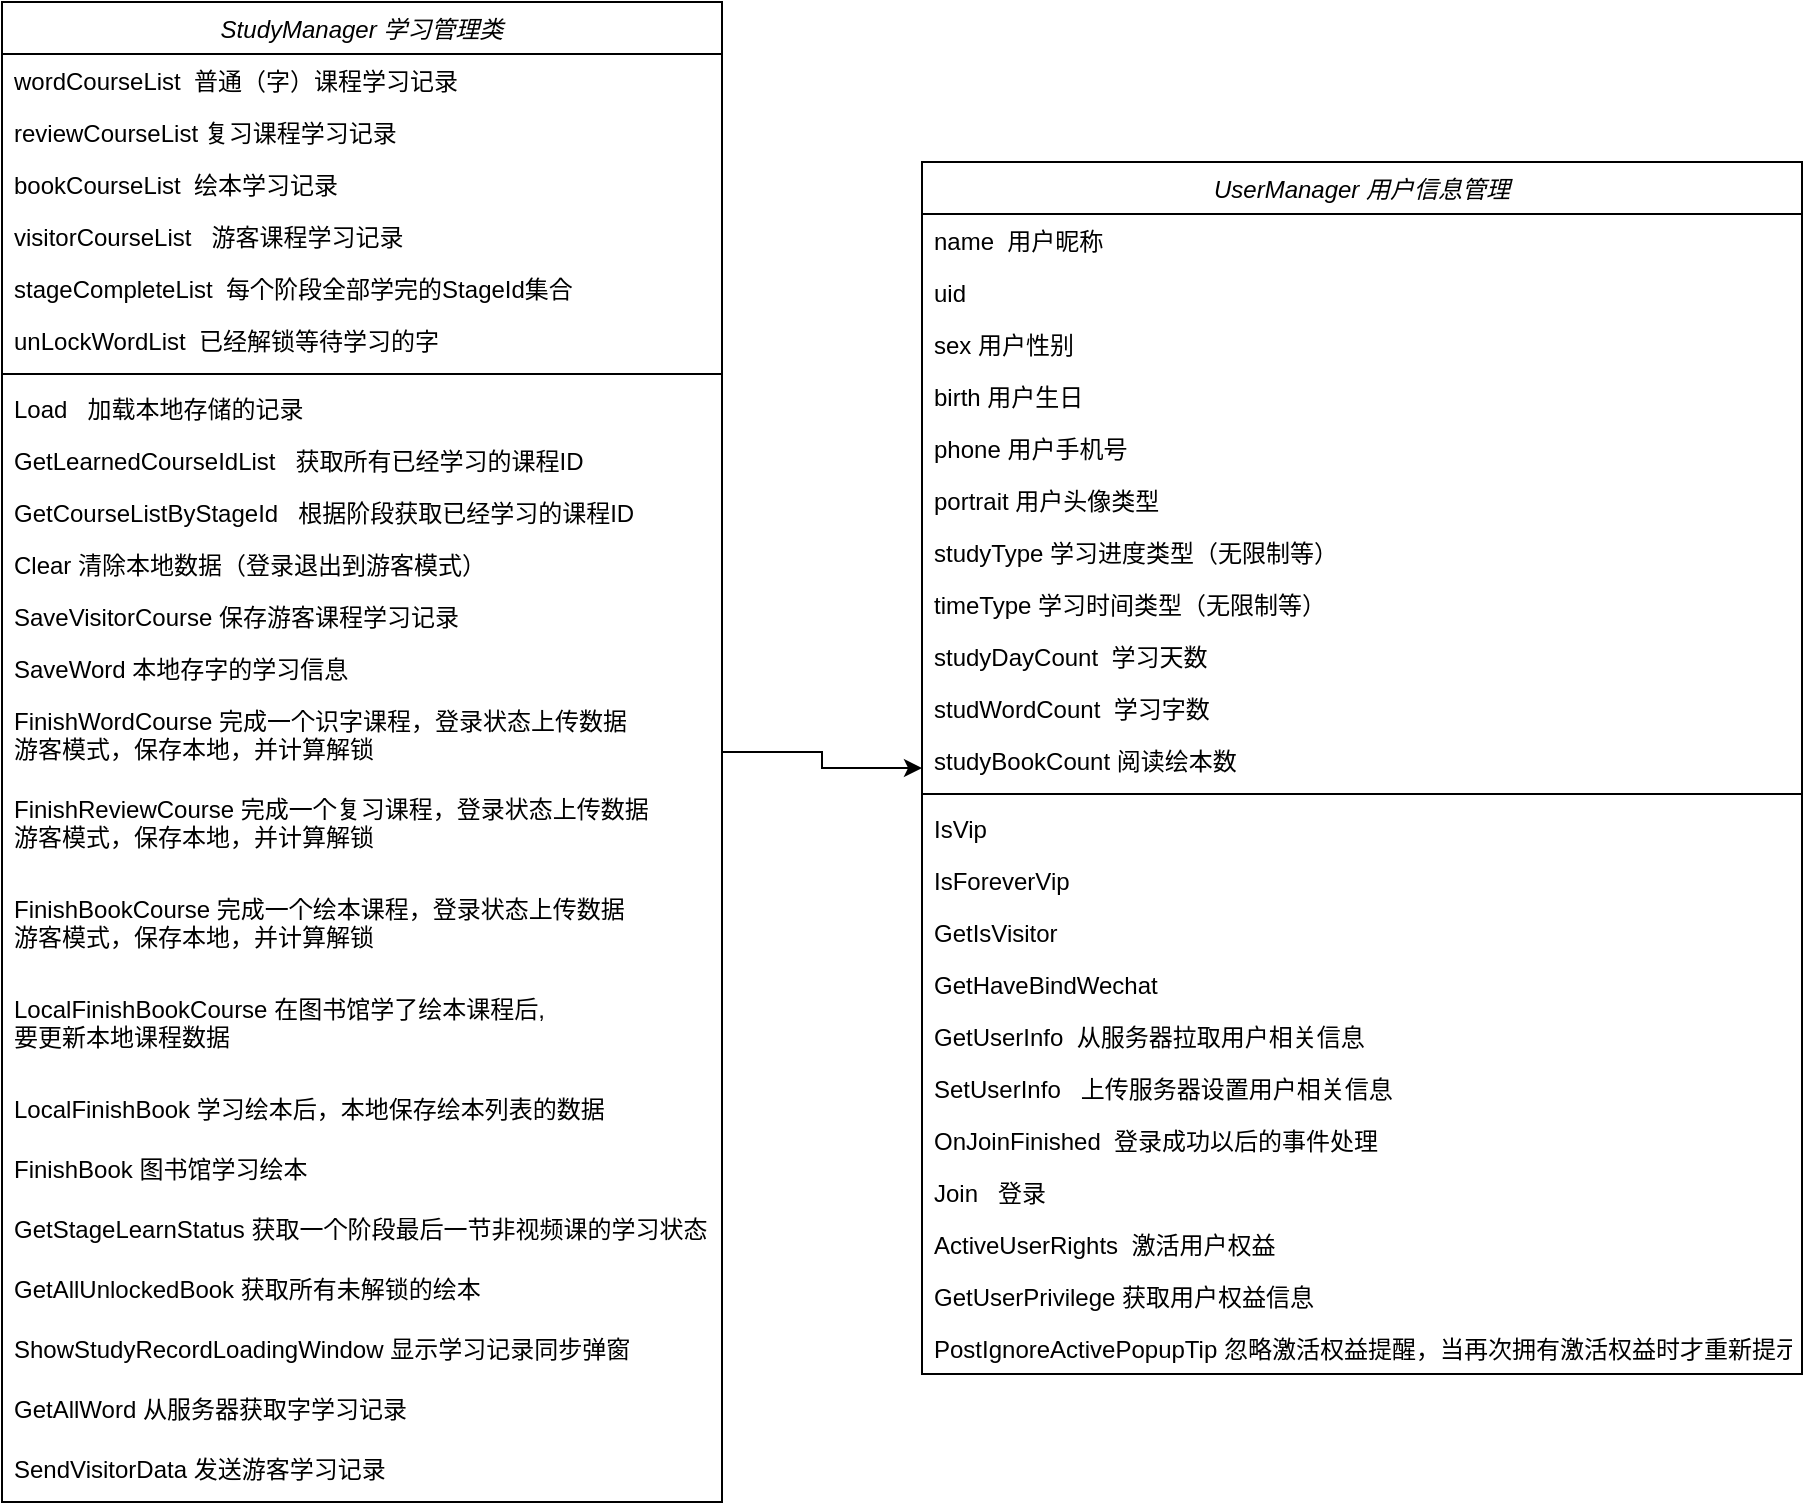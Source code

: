 <mxfile version="20.5.1" type="github">
  <diagram id="C5RBs43oDa-KdzZeNtuy" name="Page-1">
    <mxGraphModel dx="1044" dy="625" grid="1" gridSize="10" guides="1" tooltips="1" connect="1" arrows="1" fold="1" page="1" pageScale="1" pageWidth="827" pageHeight="1169" math="0" shadow="0">
      <root>
        <mxCell id="WIyWlLk6GJQsqaUBKTNV-0" />
        <mxCell id="WIyWlLk6GJQsqaUBKTNV-1" parent="WIyWlLk6GJQsqaUBKTNV-0" />
        <mxCell id="AacFh0MCW6tZDm3H_jUm-80" value="" style="edgeStyle=orthogonalEdgeStyle;rounded=0;orthogonalLoop=1;jettySize=auto;html=1;" edge="1" parent="WIyWlLk6GJQsqaUBKTNV-1" source="zkfFHV4jXpPFQw0GAbJ--0" target="AacFh0MCW6tZDm3H_jUm-55">
          <mxGeometry relative="1" as="geometry" />
        </mxCell>
        <mxCell id="zkfFHV4jXpPFQw0GAbJ--0" value="StudyManager 学习管理类" style="swimlane;fontStyle=2;align=center;verticalAlign=top;childLayout=stackLayout;horizontal=1;startSize=26;horizontalStack=0;resizeParent=1;resizeLast=0;collapsible=1;marginBottom=0;rounded=0;shadow=0;strokeWidth=1;" parent="WIyWlLk6GJQsqaUBKTNV-1" vertex="1">
          <mxGeometry x="220" y="120" width="360" height="750" as="geometry">
            <mxRectangle x="230" y="140" width="160" height="26" as="alternateBounds" />
          </mxGeometry>
        </mxCell>
        <mxCell id="zkfFHV4jXpPFQw0GAbJ--1" value="wordCourseList  普通（字）课程学习记录  " style="text;align=left;verticalAlign=top;spacingLeft=4;spacingRight=4;overflow=hidden;rotatable=0;points=[[0,0.5],[1,0.5]];portConstraint=eastwest;" parent="zkfFHV4jXpPFQw0GAbJ--0" vertex="1">
          <mxGeometry y="26" width="360" height="26" as="geometry" />
        </mxCell>
        <mxCell id="zkfFHV4jXpPFQw0GAbJ--2" value="reviewCourseList 复习课程学习记录" style="text;align=left;verticalAlign=top;spacingLeft=4;spacingRight=4;overflow=hidden;rotatable=0;points=[[0,0.5],[1,0.5]];portConstraint=eastwest;rounded=0;shadow=0;html=0;" parent="zkfFHV4jXpPFQw0GAbJ--0" vertex="1">
          <mxGeometry y="52" width="360" height="26" as="geometry" />
        </mxCell>
        <mxCell id="zkfFHV4jXpPFQw0GAbJ--3" value="bookCourseList  绘本学习记录" style="text;align=left;verticalAlign=top;spacingLeft=4;spacingRight=4;overflow=hidden;rotatable=0;points=[[0,0.5],[1,0.5]];portConstraint=eastwest;rounded=0;shadow=0;html=0;" parent="zkfFHV4jXpPFQw0GAbJ--0" vertex="1">
          <mxGeometry y="78" width="360" height="26" as="geometry" />
        </mxCell>
        <mxCell id="AacFh0MCW6tZDm3H_jUm-0" value="visitorCourseList   游客课程学习记录" style="text;align=left;verticalAlign=top;spacingLeft=4;spacingRight=4;overflow=hidden;rotatable=0;points=[[0,0.5],[1,0.5]];portConstraint=eastwest;rounded=0;shadow=0;html=0;" vertex="1" parent="zkfFHV4jXpPFQw0GAbJ--0">
          <mxGeometry y="104" width="360" height="26" as="geometry" />
        </mxCell>
        <mxCell id="AacFh0MCW6tZDm3H_jUm-1" value="stageCompleteList  每个阶段全部学完的StageId集合" style="text;align=left;verticalAlign=top;spacingLeft=4;spacingRight=4;overflow=hidden;rotatable=0;points=[[0,0.5],[1,0.5]];portConstraint=eastwest;rounded=0;shadow=0;html=0;" vertex="1" parent="zkfFHV4jXpPFQw0GAbJ--0">
          <mxGeometry y="130" width="360" height="26" as="geometry" />
        </mxCell>
        <mxCell id="AacFh0MCW6tZDm3H_jUm-2" value="unLockWordList  已经解锁等待学习的字" style="text;align=left;verticalAlign=top;spacingLeft=4;spacingRight=4;overflow=hidden;rotatable=0;points=[[0,0.5],[1,0.5]];portConstraint=eastwest;rounded=0;shadow=0;html=0;" vertex="1" parent="zkfFHV4jXpPFQw0GAbJ--0">
          <mxGeometry y="156" width="360" height="26" as="geometry" />
        </mxCell>
        <mxCell id="zkfFHV4jXpPFQw0GAbJ--4" value="" style="line;html=1;strokeWidth=1;align=left;verticalAlign=middle;spacingTop=-1;spacingLeft=3;spacingRight=3;rotatable=0;labelPosition=right;points=[];portConstraint=eastwest;" parent="zkfFHV4jXpPFQw0GAbJ--0" vertex="1">
          <mxGeometry y="182" width="360" height="8" as="geometry" />
        </mxCell>
        <mxCell id="zkfFHV4jXpPFQw0GAbJ--5" value="Load   加载本地存储的记录" style="text;align=left;verticalAlign=top;spacingLeft=4;spacingRight=4;overflow=hidden;rotatable=0;points=[[0,0.5],[1,0.5]];portConstraint=eastwest;" parent="zkfFHV4jXpPFQw0GAbJ--0" vertex="1">
          <mxGeometry y="190" width="360" height="26" as="geometry" />
        </mxCell>
        <mxCell id="AacFh0MCW6tZDm3H_jUm-3" value="GetLearnedCourseIdList   获取所有已经学习的课程ID" style="text;align=left;verticalAlign=top;spacingLeft=4;spacingRight=4;overflow=hidden;rotatable=0;points=[[0,0.5],[1,0.5]];portConstraint=eastwest;" vertex="1" parent="zkfFHV4jXpPFQw0GAbJ--0">
          <mxGeometry y="216" width="360" height="26" as="geometry" />
        </mxCell>
        <mxCell id="AacFh0MCW6tZDm3H_jUm-4" value="GetCourseListByStageId   根据阶段获取已经学习的课程ID" style="text;align=left;verticalAlign=top;spacingLeft=4;spacingRight=4;overflow=hidden;rotatable=0;points=[[0,0.5],[1,0.5]];portConstraint=eastwest;" vertex="1" parent="zkfFHV4jXpPFQw0GAbJ--0">
          <mxGeometry y="242" width="360" height="26" as="geometry" />
        </mxCell>
        <mxCell id="AacFh0MCW6tZDm3H_jUm-5" value="Clear 清除本地数据（登录退出到游客模式）" style="text;align=left;verticalAlign=top;spacingLeft=4;spacingRight=4;overflow=hidden;rotatable=0;points=[[0,0.5],[1,0.5]];portConstraint=eastwest;" vertex="1" parent="zkfFHV4jXpPFQw0GAbJ--0">
          <mxGeometry y="268" width="360" height="26" as="geometry" />
        </mxCell>
        <mxCell id="AacFh0MCW6tZDm3H_jUm-6" value="SaveVisitorCourse 保存游客课程学习记录" style="text;align=left;verticalAlign=top;spacingLeft=4;spacingRight=4;overflow=hidden;rotatable=0;points=[[0,0.5],[1,0.5]];portConstraint=eastwest;" vertex="1" parent="zkfFHV4jXpPFQw0GAbJ--0">
          <mxGeometry y="294" width="360" height="26" as="geometry" />
        </mxCell>
        <mxCell id="AacFh0MCW6tZDm3H_jUm-7" value="SaveWord 本地存字的学习信息" style="text;align=left;verticalAlign=top;spacingLeft=4;spacingRight=4;overflow=hidden;rotatable=0;points=[[0,0.5],[1,0.5]];portConstraint=eastwest;" vertex="1" parent="zkfFHV4jXpPFQw0GAbJ--0">
          <mxGeometry y="320" width="360" height="26" as="geometry" />
        </mxCell>
        <mxCell id="AacFh0MCW6tZDm3H_jUm-8" value="FinishWordCourse 完成一个识字课程，登录状态上传数据&#xa;游客模式，保存本地，并计算解锁&#xa;" style="text;align=left;verticalAlign=top;spacingLeft=4;spacingRight=4;overflow=hidden;rotatable=0;points=[[0,0.5],[1,0.5]];portConstraint=eastwest;" vertex="1" parent="zkfFHV4jXpPFQw0GAbJ--0">
          <mxGeometry y="346" width="360" height="44" as="geometry" />
        </mxCell>
        <mxCell id="AacFh0MCW6tZDm3H_jUm-10" value="FinishReviewCourse 完成一个复习课程，登录状态上传数据&#xa;游客模式，保存本地，并计算解锁&#xa;" style="text;align=left;verticalAlign=top;spacingLeft=4;spacingRight=4;overflow=hidden;rotatable=0;points=[[0,0.5],[1,0.5]];portConstraint=eastwest;" vertex="1" parent="zkfFHV4jXpPFQw0GAbJ--0">
          <mxGeometry y="390" width="360" height="50" as="geometry" />
        </mxCell>
        <mxCell id="AacFh0MCW6tZDm3H_jUm-12" value="FinishBookCourse 完成一个绘本课程，登录状态上传数据&#xa;游客模式，保存本地，并计算解锁&#xa;" style="text;align=left;verticalAlign=top;spacingLeft=4;spacingRight=4;overflow=hidden;rotatable=0;points=[[0,0.5],[1,0.5]];portConstraint=eastwest;" vertex="1" parent="zkfFHV4jXpPFQw0GAbJ--0">
          <mxGeometry y="440" width="360" height="50" as="geometry" />
        </mxCell>
        <mxCell id="AacFh0MCW6tZDm3H_jUm-9" value="LocalFinishBookCourse 在图书馆学了绘本课程后,&#xa;要更新本地课程数据&#xa;&#xa;" style="text;align=left;verticalAlign=top;spacingLeft=4;spacingRight=4;overflow=hidden;rotatable=0;points=[[0,0.5],[1,0.5]];portConstraint=eastwest;" vertex="1" parent="zkfFHV4jXpPFQw0GAbJ--0">
          <mxGeometry y="490" width="360" height="50" as="geometry" />
        </mxCell>
        <mxCell id="AacFh0MCW6tZDm3H_jUm-13" value="LocalFinishBook 学习绘本后，本地保存绘本列表的数据&#xa;&#xa;" style="text;align=left;verticalAlign=top;spacingLeft=4;spacingRight=4;overflow=hidden;rotatable=0;points=[[0,0.5],[1,0.5]];portConstraint=eastwest;" vertex="1" parent="zkfFHV4jXpPFQw0GAbJ--0">
          <mxGeometry y="540" width="360" height="30" as="geometry" />
        </mxCell>
        <mxCell id="AacFh0MCW6tZDm3H_jUm-14" value="FinishBook 图书馆学习绘本" style="text;align=left;verticalAlign=top;spacingLeft=4;spacingRight=4;overflow=hidden;rotatable=0;points=[[0,0.5],[1,0.5]];portConstraint=eastwest;" vertex="1" parent="zkfFHV4jXpPFQw0GAbJ--0">
          <mxGeometry y="570" width="360" height="30" as="geometry" />
        </mxCell>
        <mxCell id="AacFh0MCW6tZDm3H_jUm-15" value="GetStageLearnStatus 获取一个阶段最后一节非视频课的学习状态 " style="text;align=left;verticalAlign=top;spacingLeft=4;spacingRight=4;overflow=hidden;rotatable=0;points=[[0,0.5],[1,0.5]];portConstraint=eastwest;" vertex="1" parent="zkfFHV4jXpPFQw0GAbJ--0">
          <mxGeometry y="600" width="360" height="30" as="geometry" />
        </mxCell>
        <mxCell id="AacFh0MCW6tZDm3H_jUm-16" value="GetAllUnlockedBook 获取所有未解锁的绘本&#xa; " style="text;align=left;verticalAlign=top;spacingLeft=4;spacingRight=4;overflow=hidden;rotatable=0;points=[[0,0.5],[1,0.5]];portConstraint=eastwest;" vertex="1" parent="zkfFHV4jXpPFQw0GAbJ--0">
          <mxGeometry y="630" width="360" height="30" as="geometry" />
        </mxCell>
        <mxCell id="AacFh0MCW6tZDm3H_jUm-17" value="ShowStudyRecordLoadingWindow 显示学习记录同步弹窗&#xa;" style="text;align=left;verticalAlign=top;spacingLeft=4;spacingRight=4;overflow=hidden;rotatable=0;points=[[0,0.5],[1,0.5]];portConstraint=eastwest;" vertex="1" parent="zkfFHV4jXpPFQw0GAbJ--0">
          <mxGeometry y="660" width="360" height="30" as="geometry" />
        </mxCell>
        <mxCell id="AacFh0MCW6tZDm3H_jUm-18" value="GetAllWord 从服务器获取字学习记录" style="text;align=left;verticalAlign=top;spacingLeft=4;spacingRight=4;overflow=hidden;rotatable=0;points=[[0,0.5],[1,0.5]];portConstraint=eastwest;" vertex="1" parent="zkfFHV4jXpPFQw0GAbJ--0">
          <mxGeometry y="690" width="360" height="30" as="geometry" />
        </mxCell>
        <mxCell id="AacFh0MCW6tZDm3H_jUm-19" value="SendVisitorData 发送游客学习记录" style="text;align=left;verticalAlign=top;spacingLeft=4;spacingRight=4;overflow=hidden;rotatable=0;points=[[0,0.5],[1,0.5]];portConstraint=eastwest;" vertex="1" parent="zkfFHV4jXpPFQw0GAbJ--0">
          <mxGeometry y="720" width="360" height="30" as="geometry" />
        </mxCell>
        <mxCell id="AacFh0MCW6tZDm3H_jUm-55" value="UserManager 用户信息管理" style="swimlane;fontStyle=2;align=center;verticalAlign=top;childLayout=stackLayout;horizontal=1;startSize=26;horizontalStack=0;resizeParent=1;resizeLast=0;collapsible=1;marginBottom=0;rounded=0;shadow=0;strokeWidth=1;" vertex="1" parent="WIyWlLk6GJQsqaUBKTNV-1">
          <mxGeometry x="680" y="200" width="440" height="606" as="geometry">
            <mxRectangle x="230" y="140" width="160" height="26" as="alternateBounds" />
          </mxGeometry>
        </mxCell>
        <mxCell id="AacFh0MCW6tZDm3H_jUm-56" value="name  用户昵称&#xa;" style="text;align=left;verticalAlign=top;spacingLeft=4;spacingRight=4;overflow=hidden;rotatable=0;points=[[0,0.5],[1,0.5]];portConstraint=eastwest;" vertex="1" parent="AacFh0MCW6tZDm3H_jUm-55">
          <mxGeometry y="26" width="440" height="26" as="geometry" />
        </mxCell>
        <mxCell id="AacFh0MCW6tZDm3H_jUm-84" value="uid&#xa;" style="text;align=left;verticalAlign=top;spacingLeft=4;spacingRight=4;overflow=hidden;rotatable=0;points=[[0,0.5],[1,0.5]];portConstraint=eastwest;" vertex="1" parent="AacFh0MCW6tZDm3H_jUm-55">
          <mxGeometry y="52" width="440" height="26" as="geometry" />
        </mxCell>
        <mxCell id="AacFh0MCW6tZDm3H_jUm-85" value="sex 用户性别" style="text;align=left;verticalAlign=top;spacingLeft=4;spacingRight=4;overflow=hidden;rotatable=0;points=[[0,0.5],[1,0.5]];portConstraint=eastwest;" vertex="1" parent="AacFh0MCW6tZDm3H_jUm-55">
          <mxGeometry y="78" width="440" height="26" as="geometry" />
        </mxCell>
        <mxCell id="AacFh0MCW6tZDm3H_jUm-87" value="birth 用户生日" style="text;align=left;verticalAlign=top;spacingLeft=4;spacingRight=4;overflow=hidden;rotatable=0;points=[[0,0.5],[1,0.5]];portConstraint=eastwest;" vertex="1" parent="AacFh0MCW6tZDm3H_jUm-55">
          <mxGeometry y="104" width="440" height="26" as="geometry" />
        </mxCell>
        <mxCell id="AacFh0MCW6tZDm3H_jUm-88" value="phone 用户手机号&#xa;" style="text;align=left;verticalAlign=top;spacingLeft=4;spacingRight=4;overflow=hidden;rotatable=0;points=[[0,0.5],[1,0.5]];portConstraint=eastwest;" vertex="1" parent="AacFh0MCW6tZDm3H_jUm-55">
          <mxGeometry y="130" width="440" height="26" as="geometry" />
        </mxCell>
        <mxCell id="AacFh0MCW6tZDm3H_jUm-89" value="portrait 用户头像类型" style="text;align=left;verticalAlign=top;spacingLeft=4;spacingRight=4;overflow=hidden;rotatable=0;points=[[0,0.5],[1,0.5]];portConstraint=eastwest;" vertex="1" parent="AacFh0MCW6tZDm3H_jUm-55">
          <mxGeometry y="156" width="440" height="26" as="geometry" />
        </mxCell>
        <mxCell id="AacFh0MCW6tZDm3H_jUm-90" value="studyType 学习进度类型（无限制等）" style="text;align=left;verticalAlign=top;spacingLeft=4;spacingRight=4;overflow=hidden;rotatable=0;points=[[0,0.5],[1,0.5]];portConstraint=eastwest;" vertex="1" parent="AacFh0MCW6tZDm3H_jUm-55">
          <mxGeometry y="182" width="440" height="26" as="geometry" />
        </mxCell>
        <mxCell id="AacFh0MCW6tZDm3H_jUm-91" value="timeType 学习时间类型（无限制等）" style="text;align=left;verticalAlign=top;spacingLeft=4;spacingRight=4;overflow=hidden;rotatable=0;points=[[0,0.5],[1,0.5]];portConstraint=eastwest;" vertex="1" parent="AacFh0MCW6tZDm3H_jUm-55">
          <mxGeometry y="208" width="440" height="26" as="geometry" />
        </mxCell>
        <mxCell id="AacFh0MCW6tZDm3H_jUm-92" value="studyDayCount  学习天数&#xa;" style="text;align=left;verticalAlign=top;spacingLeft=4;spacingRight=4;overflow=hidden;rotatable=0;points=[[0,0.5],[1,0.5]];portConstraint=eastwest;" vertex="1" parent="AacFh0MCW6tZDm3H_jUm-55">
          <mxGeometry y="234" width="440" height="26" as="geometry" />
        </mxCell>
        <mxCell id="AacFh0MCW6tZDm3H_jUm-94" value="studWordCount  学习字数&#xa;" style="text;align=left;verticalAlign=top;spacingLeft=4;spacingRight=4;overflow=hidden;rotatable=0;points=[[0,0.5],[1,0.5]];portConstraint=eastwest;" vertex="1" parent="AacFh0MCW6tZDm3H_jUm-55">
          <mxGeometry y="260" width="440" height="26" as="geometry" />
        </mxCell>
        <mxCell id="AacFh0MCW6tZDm3H_jUm-95" value="studyBookCount 阅读绘本数&#xa;" style="text;align=left;verticalAlign=top;spacingLeft=4;spacingRight=4;overflow=hidden;rotatable=0;points=[[0,0.5],[1,0.5]];portConstraint=eastwest;" vertex="1" parent="AacFh0MCW6tZDm3H_jUm-55">
          <mxGeometry y="286" width="440" height="26" as="geometry" />
        </mxCell>
        <mxCell id="AacFh0MCW6tZDm3H_jUm-62" value="" style="line;html=1;strokeWidth=1;align=left;verticalAlign=middle;spacingTop=-1;spacingLeft=3;spacingRight=3;rotatable=0;labelPosition=right;points=[];portConstraint=eastwest;" vertex="1" parent="AacFh0MCW6tZDm3H_jUm-55">
          <mxGeometry y="312" width="440" height="8" as="geometry" />
        </mxCell>
        <mxCell id="AacFh0MCW6tZDm3H_jUm-63" value="IsVip" style="text;align=left;verticalAlign=top;spacingLeft=4;spacingRight=4;overflow=hidden;rotatable=0;points=[[0,0.5],[1,0.5]];portConstraint=eastwest;" vertex="1" parent="AacFh0MCW6tZDm3H_jUm-55">
          <mxGeometry y="320" width="440" height="26" as="geometry" />
        </mxCell>
        <mxCell id="AacFh0MCW6tZDm3H_jUm-64" value="IsForeverVip" style="text;align=left;verticalAlign=top;spacingLeft=4;spacingRight=4;overflow=hidden;rotatable=0;points=[[0,0.5],[1,0.5]];portConstraint=eastwest;" vertex="1" parent="AacFh0MCW6tZDm3H_jUm-55">
          <mxGeometry y="346" width="440" height="26" as="geometry" />
        </mxCell>
        <mxCell id="AacFh0MCW6tZDm3H_jUm-65" value="GetIsVisitor" style="text;align=left;verticalAlign=top;spacingLeft=4;spacingRight=4;overflow=hidden;rotatable=0;points=[[0,0.5],[1,0.5]];portConstraint=eastwest;" vertex="1" parent="AacFh0MCW6tZDm3H_jUm-55">
          <mxGeometry y="372" width="440" height="26" as="geometry" />
        </mxCell>
        <mxCell id="AacFh0MCW6tZDm3H_jUm-66" value="GetHaveBindWechat" style="text;align=left;verticalAlign=top;spacingLeft=4;spacingRight=4;overflow=hidden;rotatable=0;points=[[0,0.5],[1,0.5]];portConstraint=eastwest;" vertex="1" parent="AacFh0MCW6tZDm3H_jUm-55">
          <mxGeometry y="398" width="440" height="26" as="geometry" />
        </mxCell>
        <mxCell id="AacFh0MCW6tZDm3H_jUm-96" value="GetUserInfo  从服务器拉取用户相关信息" style="text;align=left;verticalAlign=top;spacingLeft=4;spacingRight=4;overflow=hidden;rotatable=0;points=[[0,0.5],[1,0.5]];portConstraint=eastwest;" vertex="1" parent="AacFh0MCW6tZDm3H_jUm-55">
          <mxGeometry y="424" width="440" height="26" as="geometry" />
        </mxCell>
        <mxCell id="AacFh0MCW6tZDm3H_jUm-97" value="SetUserInfo   上传服务器设置用户相关信息" style="text;align=left;verticalAlign=top;spacingLeft=4;spacingRight=4;overflow=hidden;rotatable=0;points=[[0,0.5],[1,0.5]];portConstraint=eastwest;" vertex="1" parent="AacFh0MCW6tZDm3H_jUm-55">
          <mxGeometry y="450" width="440" height="26" as="geometry" />
        </mxCell>
        <mxCell id="AacFh0MCW6tZDm3H_jUm-98" value="OnJoinFinished  登录成功以后的事件处理" style="text;align=left;verticalAlign=top;spacingLeft=4;spacingRight=4;overflow=hidden;rotatable=0;points=[[0,0.5],[1,0.5]];portConstraint=eastwest;" vertex="1" parent="AacFh0MCW6tZDm3H_jUm-55">
          <mxGeometry y="476" width="440" height="26" as="geometry" />
        </mxCell>
        <mxCell id="AacFh0MCW6tZDm3H_jUm-99" value="Join   登录" style="text;align=left;verticalAlign=top;spacingLeft=4;spacingRight=4;overflow=hidden;rotatable=0;points=[[0,0.5],[1,0.5]];portConstraint=eastwest;" vertex="1" parent="AacFh0MCW6tZDm3H_jUm-55">
          <mxGeometry y="502" width="440" height="26" as="geometry" />
        </mxCell>
        <mxCell id="AacFh0MCW6tZDm3H_jUm-100" value="ActiveUserRights  激活用户权益" style="text;align=left;verticalAlign=top;spacingLeft=4;spacingRight=4;overflow=hidden;rotatable=0;points=[[0,0.5],[1,0.5]];portConstraint=eastwest;" vertex="1" parent="AacFh0MCW6tZDm3H_jUm-55">
          <mxGeometry y="528" width="440" height="26" as="geometry" />
        </mxCell>
        <mxCell id="AacFh0MCW6tZDm3H_jUm-101" value="GetUserPrivilege 获取用户权益信息" style="text;align=left;verticalAlign=top;spacingLeft=4;spacingRight=4;overflow=hidden;rotatable=0;points=[[0,0.5],[1,0.5]];portConstraint=eastwest;" vertex="1" parent="AacFh0MCW6tZDm3H_jUm-55">
          <mxGeometry y="554" width="440" height="26" as="geometry" />
        </mxCell>
        <mxCell id="AacFh0MCW6tZDm3H_jUm-102" value="PostIgnoreActivePopupTip 忽略激活权益提醒，当再次拥有激活权益时才重新提示" style="text;align=left;verticalAlign=top;spacingLeft=4;spacingRight=4;overflow=hidden;rotatable=0;points=[[0,0.5],[1,0.5]];portConstraint=eastwest;" vertex="1" parent="AacFh0MCW6tZDm3H_jUm-55">
          <mxGeometry y="580" width="440" height="26" as="geometry" />
        </mxCell>
      </root>
    </mxGraphModel>
  </diagram>
</mxfile>
